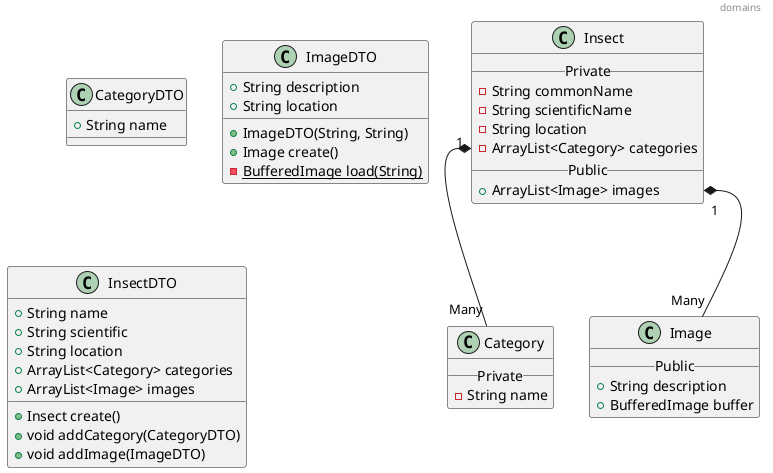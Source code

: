 @startuml Recuperación

header domains

class Category {
  __ Private __
  - String name
}

class CategoryDTO {
  + String name
}

class Image {
  __ Public __
  + String description
  + BufferedImage buffer
}

class ImageDTO {
  + String description
  + String location

  + ImageDTO(String, String)
  + Image create()
  - {static} BufferedImage load(String)
}

class Insect {
  __ Private __
  - String commonName
  - String scientificName
  - String location
  - ArrayList<Category> categories
  __ Public __
  + ArrayList<Image> images
}

class InsectDTO {
  + String name
  + String scientific
  + String location
  + ArrayList<Category> categories
  + ArrayList<Image> images

  + Insect create()
  + void addCategory(CategoryDTO)
  + void addImage(ImageDTO)
}

Insect::images "1" *-- "Many" Image
Insect::categories "1" *-- "Many" Category

newpage
header Client

interface Module {
  + void loadModule(JMenubar menubar, Client cli)
}

interface CategoryClient {
  + Category create(CategoryDTO)
  + ArrayList<Category> list()
}

interface ImageClient {
  + Image create(ImageDTO)
  + ArrayList<Image> list()
}

interface InsectClient {
  + Insect create(InsectDTO)
  + ArrayList<Insect> list()
}

abstract class RESTModule <Entity,EntityDTO> {
  __ Private __
  - String moduleName
  __ Protected __
  # ArrayList<Entity> items
  # JPanel CreatePanel
  # JPanel ListPanel
  __ Methods __
  + void loadModule(JMenubar, Client)
  + abstract Entity create(EntityDTO)
  + abtract ArrayList<Entity> list()
  # void loadListView()
  # abstract void loadCreateView()
}

class SwingInsectClient <Insect, InsectDTO>{
  SwingInsectClient()
  # void loadCreateView()
  # void loadListView()
  + Insect create()
  + ArrayList<Insect> list()
}

class SwingImageClient <Image, ImageDTO>{
  SwingImageClient()
  # void loadCreateView()
  # void loadListView()
  + {static} BufferedImage scaleImage(int, int, BufferedImage)
  + Image create()
  + ArrayList<Image> list()
}

class SwingCategoryClient <Category, CategoryDTO> {
  SwingCategoryClient()
  # void loadCreateView()
  + Category create(CategoryDTO)
  + ArrayList<Category> list()
}

RESTModule --> Module
SwingInsectClient --|> RESTModule
SwingInsectClient --> InsectClient
SwingImageClient --|> RESTModule
SwingImageClient --> ImageClient
SwingCategoryClient --|> RESTModule
SwingCategoryClient --> CategoryClient

@enduml